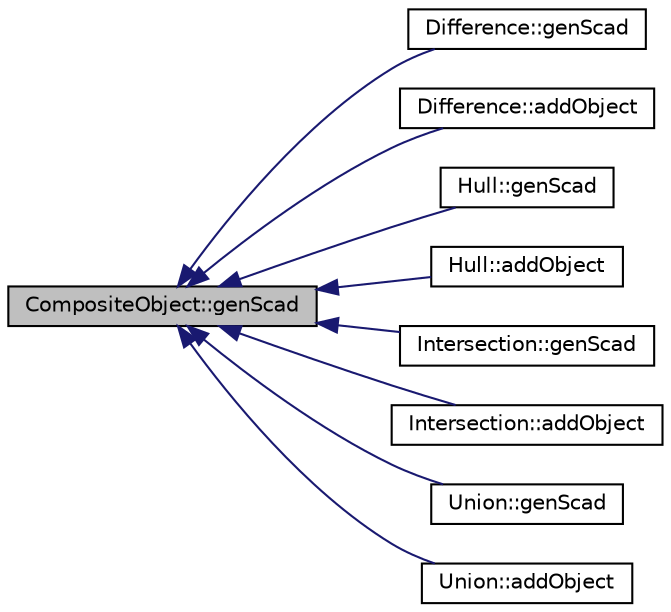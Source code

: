 digraph "CompositeObject::genScad"
{
  edge [fontname="Helvetica",fontsize="10",labelfontname="Helvetica",labelfontsize="10"];
  node [fontname="Helvetica",fontsize="10",shape=record];
  rankdir="LR";
  Node11 [label="CompositeObject::genScad",height=0.2,width=0.4,color="black", fillcolor="grey75", style="filled", fontcolor="black"];
  Node11 -> Node12 [dir="back",color="midnightblue",fontsize="10",style="solid",fontname="Helvetica"];
  Node12 [label="Difference::genScad",height=0.2,width=0.4,color="black", fillcolor="white", style="filled",URL="$classDifference.html#aedda11d0e6e72eec3dbfe4688e45b842",tooltip="Generate SCAD output for this object. "];
  Node11 -> Node13 [dir="back",color="midnightblue",fontsize="10",style="solid",fontname="Helvetica"];
  Node13 [label="Difference::addObject",height=0.2,width=0.4,color="black", fillcolor="white", style="filled",URL="$classDifference.html#ab5e1e90dd67de2a94b591f95efcf0a54",tooltip="Adds an object to the composite. "];
  Node11 -> Node14 [dir="back",color="midnightblue",fontsize="10",style="solid",fontname="Helvetica"];
  Node14 [label="Hull::genScad",height=0.2,width=0.4,color="black", fillcolor="white", style="filled",URL="$classHull.html#ac268ad074dee1414e60a7cbf6d68102f",tooltip="Generate SCAD output for this object. "];
  Node11 -> Node15 [dir="back",color="midnightblue",fontsize="10",style="solid",fontname="Helvetica"];
  Node15 [label="Hull::addObject",height=0.2,width=0.4,color="black", fillcolor="white", style="filled",URL="$classHull.html#ae2853233497b387ad310497803c8f438",tooltip="Adds an object to the composite. "];
  Node11 -> Node16 [dir="back",color="midnightblue",fontsize="10",style="solid",fontname="Helvetica"];
  Node16 [label="Intersection::genScad",height=0.2,width=0.4,color="black", fillcolor="white", style="filled",URL="$classIntersection.html#ad9d3d29cd1dd2cbf83da3acf2c2a70c2",tooltip="Generate SCAD output for this object. "];
  Node11 -> Node17 [dir="back",color="midnightblue",fontsize="10",style="solid",fontname="Helvetica"];
  Node17 [label="Intersection::addObject",height=0.2,width=0.4,color="black", fillcolor="white", style="filled",URL="$classIntersection.html#a2a75f71e6cd804a724607c2548e56083",tooltip="Adds an object to the composite. "];
  Node11 -> Node18 [dir="back",color="midnightblue",fontsize="10",style="solid",fontname="Helvetica"];
  Node18 [label="Union::genScad",height=0.2,width=0.4,color="black", fillcolor="white", style="filled",URL="$classUnion.html#a1c66746209f4a071a8e31fa0d0e32830",tooltip="Generate SCAD output for this object. "];
  Node11 -> Node19 [dir="back",color="midnightblue",fontsize="10",style="solid",fontname="Helvetica"];
  Node19 [label="Union::addObject",height=0.2,width=0.4,color="black", fillcolor="white", style="filled",URL="$classUnion.html#a631b7822063fbc0f15c650d8e35d10bc",tooltip="Adds an object to the composite. "];
}
